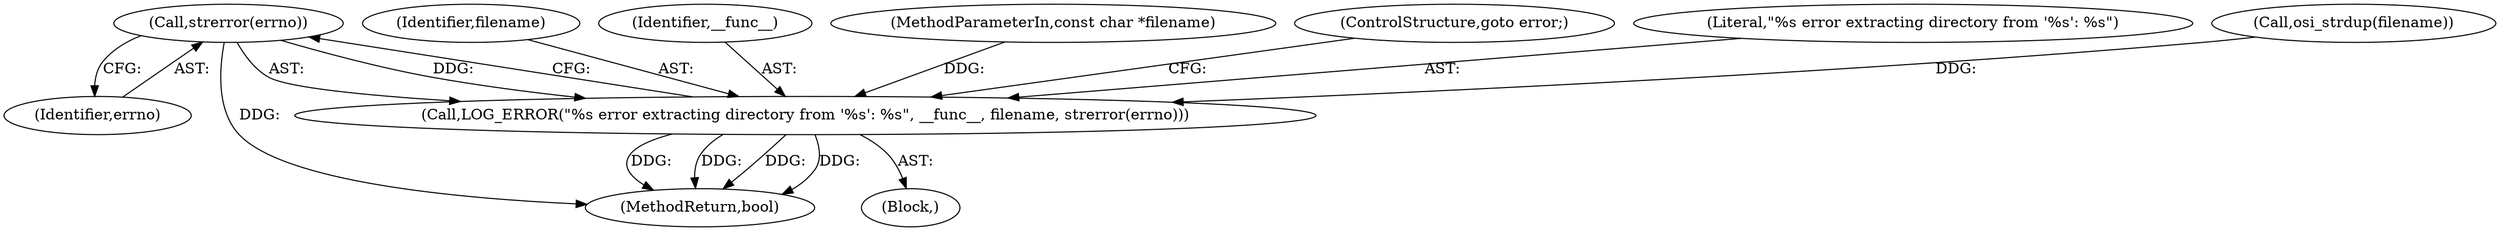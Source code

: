digraph "0_Android_472271b153c5dc53c28beac55480a8d8434b2d5c_56@API" {
"1000187" [label="(Call,strerror(errno))"];
"1000183" [label="(Call,LOG_ERROR(\"%s error extracting directory from '%s': %s\", __func__, filename, strerror(errno)))"];
"1000186" [label="(Identifier,filename)"];
"1000185" [label="(Identifier,__func__)"];
"1000116" [label="(MethodParameterIn,const char *filename)"];
"1000187" [label="(Call,strerror(errno))"];
"1000189" [label="(ControlStructure,goto error;)"];
"1000184" [label="(Literal,\"%s error extracting directory from '%s': %s\")"];
"1000188" [label="(Identifier,errno)"];
"1000172" [label="(Call,osi_strdup(filename))"];
"1000183" [label="(Call,LOG_ERROR(\"%s error extracting directory from '%s': %s\", __func__, filename, strerror(errno)))"];
"1000182" [label="(Block,)"];
"1000452" [label="(MethodReturn,bool)"];
"1000187" -> "1000183"  [label="AST: "];
"1000187" -> "1000188"  [label="CFG: "];
"1000188" -> "1000187"  [label="AST: "];
"1000183" -> "1000187"  [label="CFG: "];
"1000187" -> "1000452"  [label="DDG: "];
"1000187" -> "1000183"  [label="DDG: "];
"1000183" -> "1000182"  [label="AST: "];
"1000184" -> "1000183"  [label="AST: "];
"1000185" -> "1000183"  [label="AST: "];
"1000186" -> "1000183"  [label="AST: "];
"1000189" -> "1000183"  [label="CFG: "];
"1000183" -> "1000452"  [label="DDG: "];
"1000183" -> "1000452"  [label="DDG: "];
"1000183" -> "1000452"  [label="DDG: "];
"1000183" -> "1000452"  [label="DDG: "];
"1000172" -> "1000183"  [label="DDG: "];
"1000116" -> "1000183"  [label="DDG: "];
}
